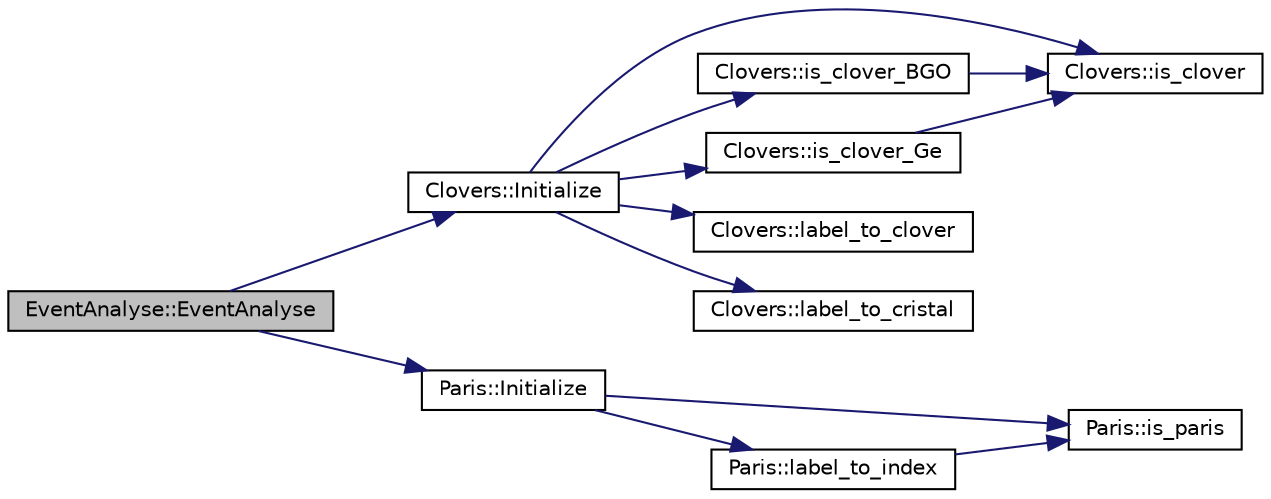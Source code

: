 digraph "EventAnalyse::EventAnalyse"
{
 // LATEX_PDF_SIZE
  edge [fontname="Helvetica",fontsize="10",labelfontname="Helvetica",labelfontsize="10"];
  node [fontname="Helvetica",fontsize="10",shape=record];
  rankdir="LR";
  Node1 [label="EventAnalyse::EventAnalyse",height=0.2,width=0.4,color="black", fillcolor="grey75", style="filled", fontcolor="black",tooltip=" "];
  Node1 -> Node2 [color="midnightblue",fontsize="10",style="solid",fontname="Helvetica"];
  Node2 [label="Clovers::Initialize",height=0.2,width=0.4,color="black", fillcolor="white", style="filled",URL="$class_clovers.html#accefdb9345b426ca37ff2d61dfee3487",tooltip=" "];
  Node2 -> Node3 [color="midnightblue",fontsize="10",style="solid",fontname="Helvetica"];
  Node3 [label="Clovers::is_clover",height=0.2,width=0.4,color="black", fillcolor="white", style="filled",URL="$class_clovers.html#a9c28e72706c325a4fe3b0aab61c0bfe0",tooltip=" "];
  Node2 -> Node4 [color="midnightblue",fontsize="10",style="solid",fontname="Helvetica"];
  Node4 [label="Clovers::is_clover_BGO",height=0.2,width=0.4,color="black", fillcolor="white", style="filled",URL="$class_clovers.html#a4940a14c796f0825697af29156644e9c",tooltip=" "];
  Node4 -> Node3 [color="midnightblue",fontsize="10",style="solid",fontname="Helvetica"];
  Node2 -> Node5 [color="midnightblue",fontsize="10",style="solid",fontname="Helvetica"];
  Node5 [label="Clovers::is_clover_Ge",height=0.2,width=0.4,color="black", fillcolor="white", style="filled",URL="$class_clovers.html#a434508059d1a1f8e1c31dc793505cdc7",tooltip=" "];
  Node5 -> Node3 [color="midnightblue",fontsize="10",style="solid",fontname="Helvetica"];
  Node2 -> Node6 [color="midnightblue",fontsize="10",style="solid",fontname="Helvetica"];
  Node6 [label="Clovers::label_to_clover",height=0.2,width=0.4,color="black", fillcolor="white", style="filled",URL="$class_clovers.html#a9b2bcd83b6884936745b06346b121b73",tooltip=" "];
  Node2 -> Node7 [color="midnightblue",fontsize="10",style="solid",fontname="Helvetica"];
  Node7 [label="Clovers::label_to_cristal",height=0.2,width=0.4,color="black", fillcolor="white", style="filled",URL="$class_clovers.html#ad047177f1403bb65359a6ad07ba4473a",tooltip=" "];
  Node1 -> Node8 [color="midnightblue",fontsize="10",style="solid",fontname="Helvetica"];
  Node8 [label="Paris::Initialize",height=0.2,width=0.4,color="black", fillcolor="white", style="filled",URL="$class_paris.html#accb2dc0034a5913574a98e2d47409bcf",tooltip=" "];
  Node8 -> Node9 [color="midnightblue",fontsize="10",style="solid",fontname="Helvetica"];
  Node9 [label="Paris::is_paris",height=0.2,width=0.4,color="black", fillcolor="white", style="filled",URL="$class_paris.html#a5e84a66240e195c7743f8c8dae84f800",tooltip=" "];
  Node8 -> Node10 [color="midnightblue",fontsize="10",style="solid",fontname="Helvetica"];
  Node10 [label="Paris::label_to_index",height=0.2,width=0.4,color="black", fillcolor="white", style="filled",URL="$class_paris.html#a060a9d4c6345e7b73ac62ad5aee1bd23",tooltip=" "];
  Node10 -> Node9 [color="midnightblue",fontsize="10",style="solid",fontname="Helvetica"];
}

